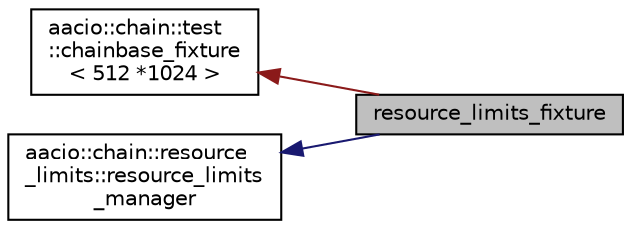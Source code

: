 digraph "resource_limits_fixture"
{
  edge [fontname="Helvetica",fontsize="10",labelfontname="Helvetica",labelfontsize="10"];
  node [fontname="Helvetica",fontsize="10",shape=record];
  rankdir="LR";
  Node0 [label="resource_limits_fixture",height=0.2,width=0.4,color="black", fillcolor="grey75", style="filled", fontcolor="black"];
  Node1 -> Node0 [dir="back",color="firebrick4",fontsize="10",style="solid"];
  Node1 [label="aacio::chain::test\l::chainbase_fixture\l\< 512 *1024 \>",height=0.2,width=0.4,color="black", fillcolor="white", style="filled",URL="$structaacio_1_1chain_1_1test_1_1chainbase__fixture.html"];
  Node2 -> Node0 [dir="back",color="midnightblue",fontsize="10",style="solid"];
  Node2 [label="aacio::chain::resource\l_limits::resource_limits\l_manager",height=0.2,width=0.4,color="black", fillcolor="white", style="filled",URL="$classaacio_1_1chain_1_1resource__limits_1_1resource__limits__manager.html"];
}
